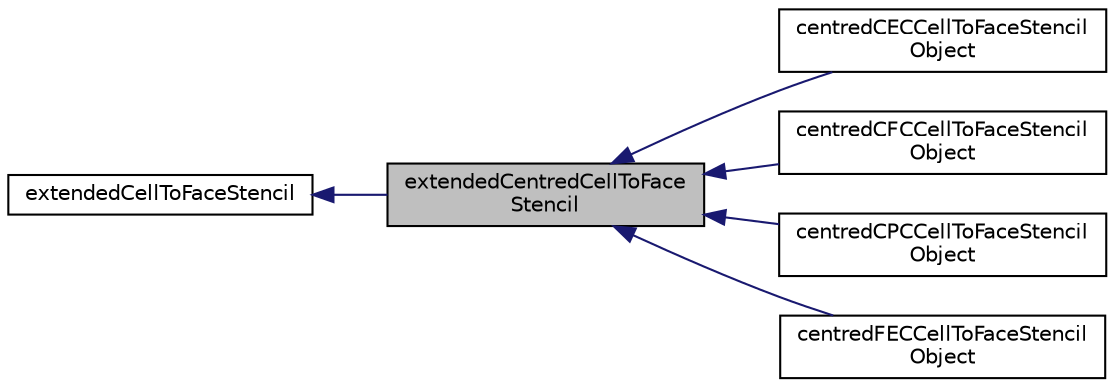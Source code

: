 digraph "extendedCentredCellToFaceStencil"
{
  bgcolor="transparent";
  edge [fontname="Helvetica",fontsize="10",labelfontname="Helvetica",labelfontsize="10"];
  node [fontname="Helvetica",fontsize="10",shape=record];
  rankdir="LR";
  Node1 [label="extendedCentredCellToFace\lStencil",height=0.2,width=0.4,color="black", fillcolor="grey75", style="filled", fontcolor="black"];
  Node2 -> Node1 [dir="back",color="midnightblue",fontsize="10",style="solid",fontname="Helvetica"];
  Node2 [label="extendedCellToFaceStencil",height=0.2,width=0.4,color="black",URL="$a00695.html",tooltip="Calculates/constains the extended cell-to-face stencil. "];
  Node1 -> Node3 [dir="back",color="midnightblue",fontsize="10",style="solid",fontname="Helvetica"];
  Node3 [label="centredCECCellToFaceStencil\lObject",height=0.2,width=0.4,color="black",URL="$a00251.html"];
  Node1 -> Node4 [dir="back",color="midnightblue",fontsize="10",style="solid",fontname="Helvetica"];
  Node4 [label="centredCFCCellToFaceStencil\lObject",height=0.2,width=0.4,color="black",URL="$a00253.html"];
  Node1 -> Node5 [dir="back",color="midnightblue",fontsize="10",style="solid",fontname="Helvetica"];
  Node5 [label="centredCPCCellToFaceStencil\lObject",height=0.2,width=0.4,color="black",URL="$a00256.html"];
  Node1 -> Node6 [dir="back",color="midnightblue",fontsize="10",style="solid",fontname="Helvetica"];
  Node6 [label="centredFECCellToFaceStencil\lObject",height=0.2,width=0.4,color="black",URL="$a00257.html"];
}
